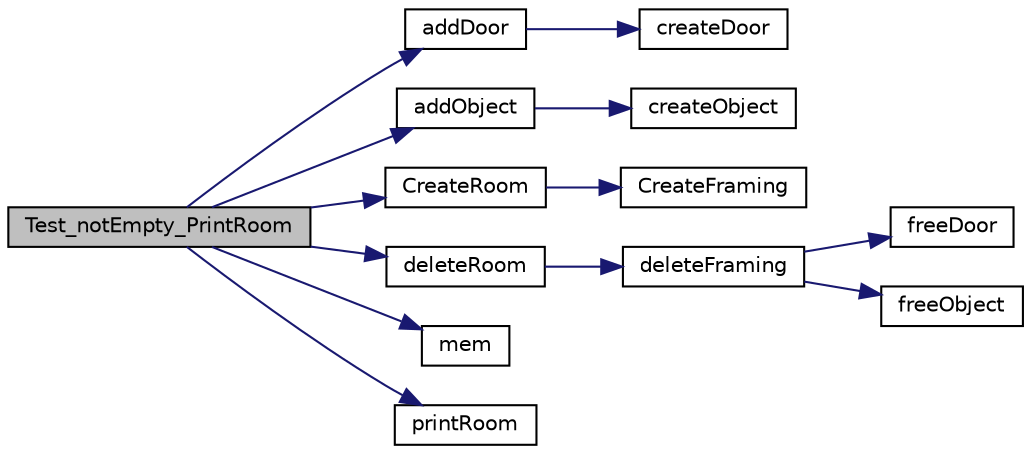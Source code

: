 digraph "Test_notEmpty_PrintRoom"
{
 // LATEX_PDF_SIZE
  edge [fontname="Helvetica",fontsize="10",labelfontname="Helvetica",labelfontsize="10"];
  node [fontname="Helvetica",fontsize="10",shape=record];
  rankdir="LR";
  Node1 [label="Test_notEmpty_PrintRoom",height=0.2,width=0.4,color="black", fillcolor="grey75", style="filled", fontcolor="black",tooltip=" "];
  Node1 -> Node2 [color="midnightblue",fontsize="10",style="solid",fontname="Helvetica"];
  Node2 [label="addDoor",height=0.2,width=0.4,color="black", fillcolor="white", style="filled",URL="$model_8h.html#acae1da18f310fc052424c98816ecccdf",tooltip=" "];
  Node2 -> Node3 [color="midnightblue",fontsize="10",style="solid",fontname="Helvetica"];
  Node3 [label="createDoor",height=0.2,width=0.4,color="black", fillcolor="white", style="filled",URL="$object_8c.html#ab555f762b9aa3da1c4a31065c33b7f0d",tooltip=" "];
  Node1 -> Node4 [color="midnightblue",fontsize="10",style="solid",fontname="Helvetica"];
  Node4 [label="addObject",height=0.2,width=0.4,color="black", fillcolor="white", style="filled",URL="$model_8h.html#ac908db17ea6d1ccf02dcdbe0c8c1815a",tooltip=" "];
  Node4 -> Node5 [color="midnightblue",fontsize="10",style="solid",fontname="Helvetica"];
  Node5 [label="createObject",height=0.2,width=0.4,color="black", fillcolor="white", style="filled",URL="$object_8c.html#a75e7c9e8a75515109dbfb7613c884dd4",tooltip=" "];
  Node1 -> Node6 [color="midnightblue",fontsize="10",style="solid",fontname="Helvetica"];
  Node6 [label="CreateRoom",height=0.2,width=0.4,color="black", fillcolor="white", style="filled",URL="$model_8h.html#a044926ef38df61040ba8317e38fad088",tooltip=" "];
  Node6 -> Node7 [color="midnightblue",fontsize="10",style="solid",fontname="Helvetica"];
  Node7 [label="CreateFraming",height=0.2,width=0.4,color="black", fillcolor="white", style="filled",URL="$object_8c.html#a55d823269646a39e8ec4d327dd94c93b",tooltip=" "];
  Node1 -> Node8 [color="midnightblue",fontsize="10",style="solid",fontname="Helvetica"];
  Node8 [label="deleteRoom",height=0.2,width=0.4,color="black", fillcolor="white", style="filled",URL="$model_8h.html#ab30c85366fba0724053f0468583c6e4b",tooltip=" "];
  Node8 -> Node9 [color="midnightblue",fontsize="10",style="solid",fontname="Helvetica"];
  Node9 [label="deleteFraming",height=0.2,width=0.4,color="black", fillcolor="white", style="filled",URL="$object_8c.html#a59b2f651d9fa266217a21939e5228547",tooltip=" "];
  Node9 -> Node10 [color="midnightblue",fontsize="10",style="solid",fontname="Helvetica"];
  Node10 [label="freeDoor",height=0.2,width=0.4,color="black", fillcolor="white", style="filled",URL="$object_8c.html#a0f46deb5b03f6d3a34f7913aa8664935",tooltip=" "];
  Node9 -> Node11 [color="midnightblue",fontsize="10",style="solid",fontname="Helvetica"];
  Node11 [label="freeObject",height=0.2,width=0.4,color="black", fillcolor="white", style="filled",URL="$object_8c.html#ac57f412b4fb9440906d1dd8d080e5989",tooltip=" "];
  Node1 -> Node12 [color="midnightblue",fontsize="10",style="solid",fontname="Helvetica"];
  Node12 [label="mem",height=0.2,width=0.4,color="black", fillcolor="white", style="filled",URL="$_u_test_8c.html#a01da07445786ee80c6100068f6a41366",tooltip=" "];
  Node1 -> Node13 [color="midnightblue",fontsize="10",style="solid",fontname="Helvetica"];
  Node13 [label="printRoom",height=0.2,width=0.4,color="black", fillcolor="white", style="filled",URL="$model_8h.html#a257ff6dadde99d1f6e89aea69f103ea6",tooltip=" "];
}
